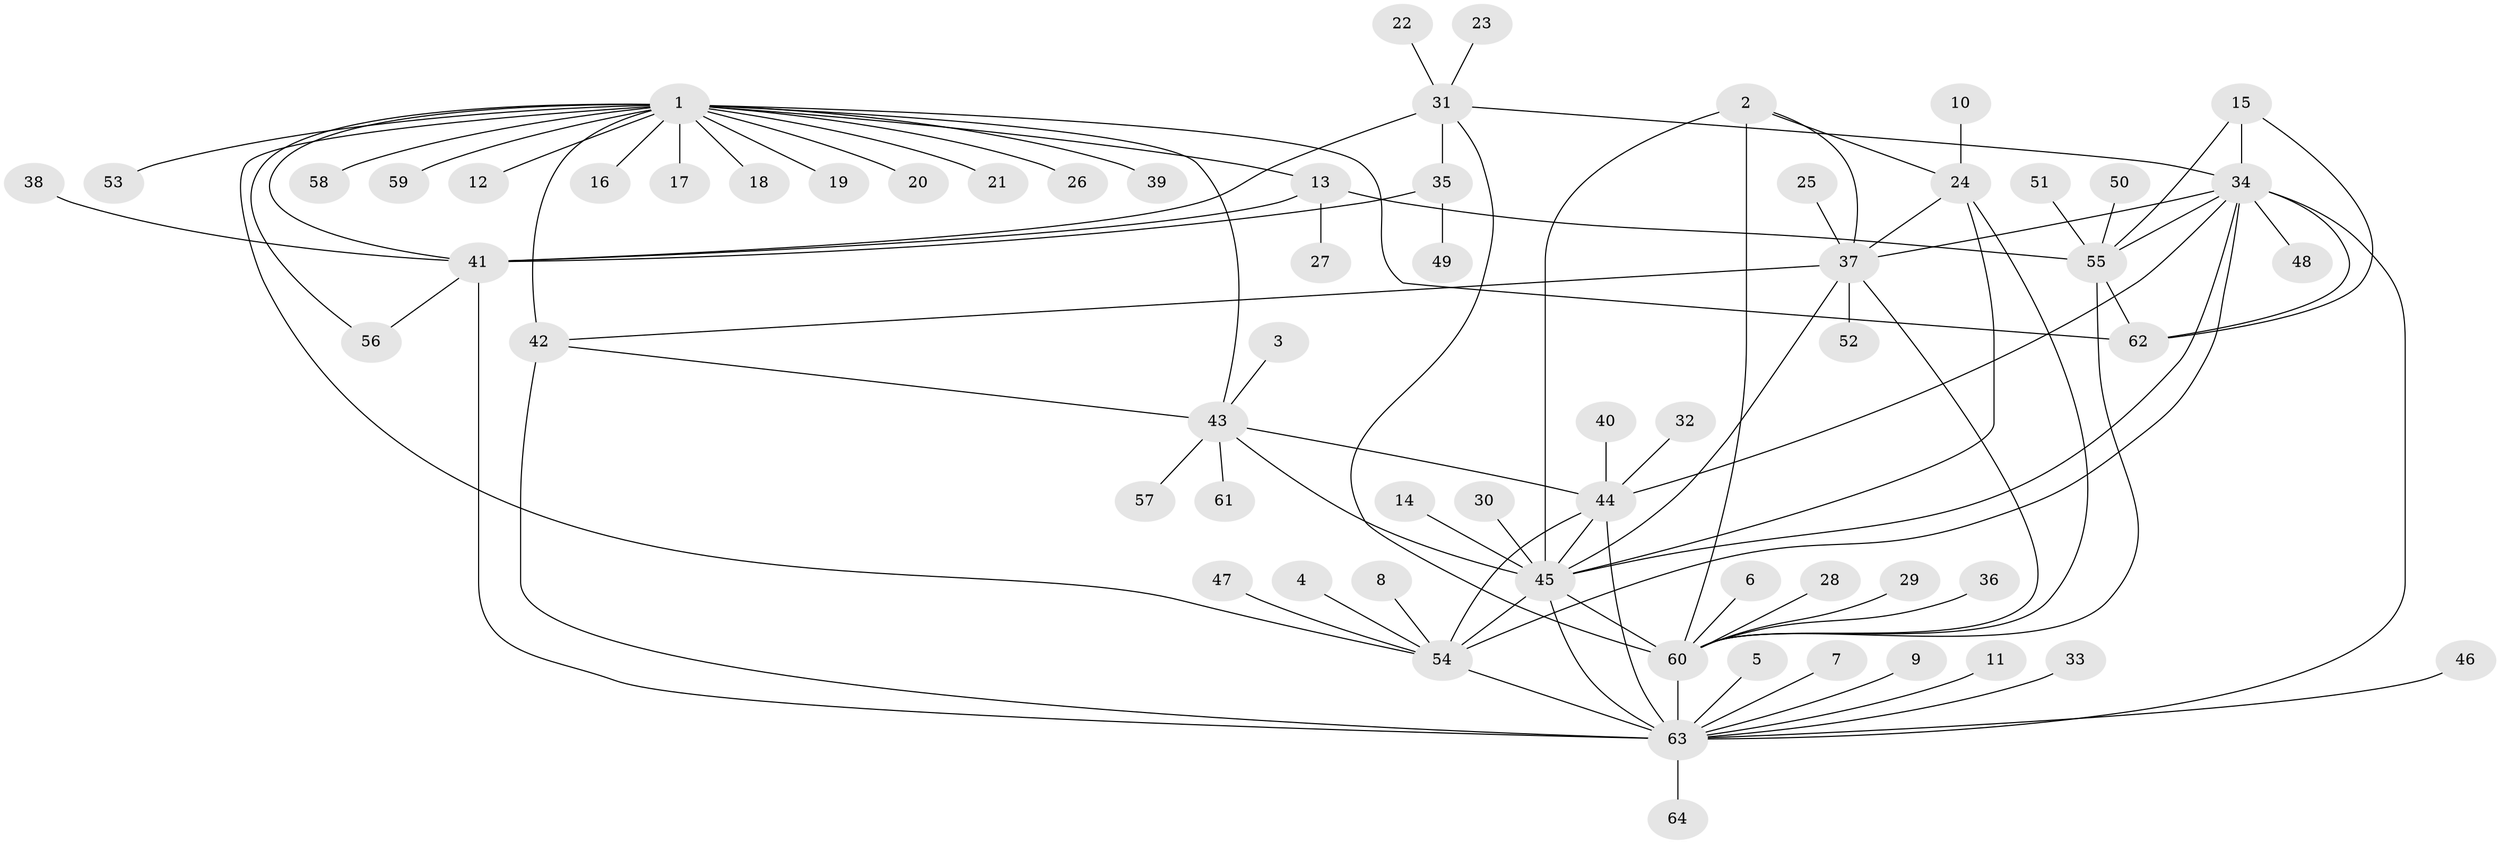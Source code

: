 // original degree distribution, {12: 0.023622047244094488, 6: 0.031496062992125984, 14: 0.007874015748031496, 7: 0.031496062992125984, 9: 0.015748031496062992, 8: 0.05511811023622047, 5: 0.015748031496062992, 10: 0.031496062992125984, 11: 0.015748031496062992, 13: 0.007874015748031496, 1: 0.6299212598425197, 3: 0.023622047244094488, 4: 0.023622047244094488, 2: 0.08661417322834646}
// Generated by graph-tools (version 1.1) at 2025/50/03/09/25 03:50:39]
// undirected, 64 vertices, 94 edges
graph export_dot {
graph [start="1"]
  node [color=gray90,style=filled];
  1;
  2;
  3;
  4;
  5;
  6;
  7;
  8;
  9;
  10;
  11;
  12;
  13;
  14;
  15;
  16;
  17;
  18;
  19;
  20;
  21;
  22;
  23;
  24;
  25;
  26;
  27;
  28;
  29;
  30;
  31;
  32;
  33;
  34;
  35;
  36;
  37;
  38;
  39;
  40;
  41;
  42;
  43;
  44;
  45;
  46;
  47;
  48;
  49;
  50;
  51;
  52;
  53;
  54;
  55;
  56;
  57;
  58;
  59;
  60;
  61;
  62;
  63;
  64;
  1 -- 12 [weight=1.0];
  1 -- 13 [weight=1.0];
  1 -- 16 [weight=1.0];
  1 -- 17 [weight=1.0];
  1 -- 18 [weight=1.0];
  1 -- 19 [weight=1.0];
  1 -- 20 [weight=1.0];
  1 -- 21 [weight=1.0];
  1 -- 26 [weight=1.0];
  1 -- 39 [weight=1.0];
  1 -- 41 [weight=1.0];
  1 -- 42 [weight=4.0];
  1 -- 43 [weight=4.0];
  1 -- 53 [weight=1.0];
  1 -- 54 [weight=1.0];
  1 -- 56 [weight=1.0];
  1 -- 58 [weight=1.0];
  1 -- 59 [weight=1.0];
  1 -- 62 [weight=1.0];
  2 -- 24 [weight=1.0];
  2 -- 37 [weight=1.0];
  2 -- 45 [weight=2.0];
  2 -- 60 [weight=1.0];
  3 -- 43 [weight=1.0];
  4 -- 54 [weight=1.0];
  5 -- 63 [weight=1.0];
  6 -- 60 [weight=1.0];
  7 -- 63 [weight=1.0];
  8 -- 54 [weight=1.0];
  9 -- 63 [weight=1.0];
  10 -- 24 [weight=1.0];
  11 -- 63 [weight=1.0];
  13 -- 27 [weight=1.0];
  13 -- 41 [weight=1.0];
  13 -- 55 [weight=1.0];
  14 -- 45 [weight=1.0];
  15 -- 34 [weight=3.0];
  15 -- 55 [weight=1.0];
  15 -- 62 [weight=1.0];
  22 -- 31 [weight=1.0];
  23 -- 31 [weight=1.0];
  24 -- 37 [weight=1.0];
  24 -- 45 [weight=2.0];
  24 -- 60 [weight=1.0];
  25 -- 37 [weight=1.0];
  28 -- 60 [weight=1.0];
  29 -- 60 [weight=1.0];
  30 -- 45 [weight=1.0];
  31 -- 34 [weight=1.0];
  31 -- 35 [weight=4.0];
  31 -- 41 [weight=4.0];
  31 -- 60 [weight=1.0];
  32 -- 44 [weight=1.0];
  33 -- 63 [weight=1.0];
  34 -- 37 [weight=1.0];
  34 -- 44 [weight=1.0];
  34 -- 45 [weight=1.0];
  34 -- 48 [weight=1.0];
  34 -- 54 [weight=1.0];
  34 -- 55 [weight=3.0];
  34 -- 62 [weight=3.0];
  34 -- 63 [weight=2.0];
  35 -- 41 [weight=1.0];
  35 -- 49 [weight=1.0];
  36 -- 60 [weight=1.0];
  37 -- 42 [weight=1.0];
  37 -- 45 [weight=2.0];
  37 -- 52 [weight=1.0];
  37 -- 60 [weight=1.0];
  38 -- 41 [weight=1.0];
  40 -- 44 [weight=1.0];
  41 -- 56 [weight=1.0];
  41 -- 63 [weight=1.0];
  42 -- 43 [weight=1.0];
  42 -- 63 [weight=1.0];
  43 -- 44 [weight=1.0];
  43 -- 45 [weight=1.0];
  43 -- 57 [weight=1.0];
  43 -- 61 [weight=1.0];
  44 -- 45 [weight=1.0];
  44 -- 54 [weight=1.0];
  44 -- 63 [weight=2.0];
  45 -- 54 [weight=1.0];
  45 -- 60 [weight=2.0];
  45 -- 63 [weight=2.0];
  46 -- 63 [weight=1.0];
  47 -- 54 [weight=1.0];
  50 -- 55 [weight=1.0];
  51 -- 55 [weight=1.0];
  54 -- 63 [weight=2.0];
  55 -- 60 [weight=1.0];
  55 -- 62 [weight=1.0];
  60 -- 63 [weight=1.0];
  63 -- 64 [weight=1.0];
}
